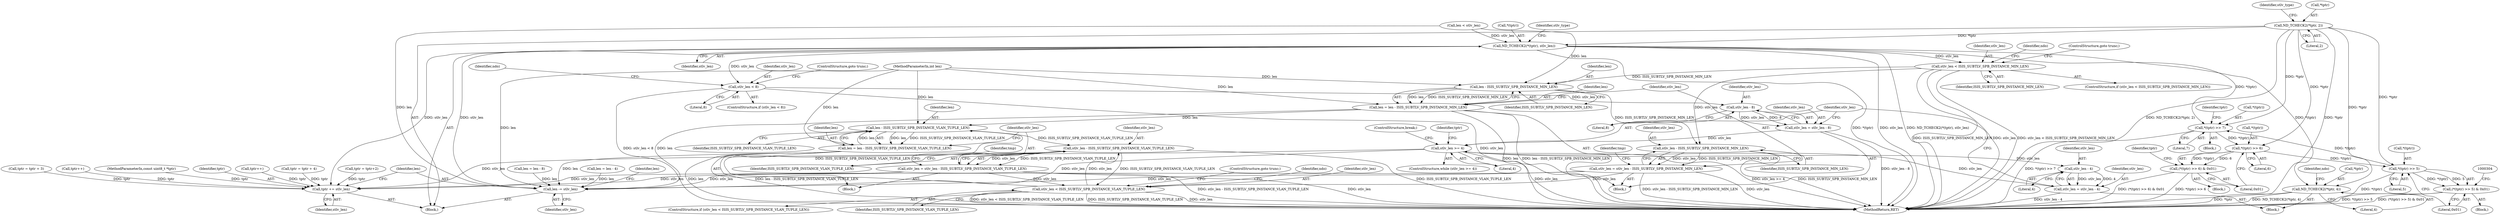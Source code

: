 digraph "0_tcpdump_b20e1639dbac84b3fcb393858521c13ad47a9d70@pointer" {
"1000116" [label="(Call,ND_TCHECK2(*tptr, 2))"];
"1000153" [label="(Call,ND_TCHECK2(*(tptr), stlv_len))"];
"1000162" [label="(Call,stlv_len < ISIS_SUBTLV_SPB_INSTANCE_MIN_LEN)"];
"1000262" [label="(Call,len - ISIS_SUBTLV_SPB_INSTANCE_MIN_LEN)"];
"1000260" [label="(Call,len = len - ISIS_SUBTLV_SPB_INSTANCE_MIN_LEN)"];
"1000344" [label="(Call,len - ISIS_SUBTLV_SPB_INSTANCE_VLAN_TUPLE_LEN)"];
"1000342" [label="(Call,len = len - ISIS_SUBTLV_SPB_INSTANCE_VLAN_TUPLE_LEN)"];
"1000472" [label="(Call,len -= stlv_len)"];
"1000349" [label="(Call,stlv_len - ISIS_SUBTLV_SPB_INSTANCE_VLAN_TUPLE_LEN)"];
"1000274" [label="(Call,stlv_len < ISIS_SUBTLV_SPB_INSTANCE_VLAN_TUPLE_LEN)"];
"1000347" [label="(Call,stlv_len = stlv_len - ISIS_SUBTLV_SPB_INSTANCE_VLAN_TUPLE_LEN)"];
"1000469" [label="(Call,tptr += stlv_len)"];
"1000267" [label="(Call,stlv_len - ISIS_SUBTLV_SPB_INSTANCE_MIN_LEN)"];
"1000265" [label="(Call,stlv_len = stlv_len - ISIS_SUBTLV_SPB_INSTANCE_MIN_LEN)"];
"1000284" [label="(Call,*(tptr) >> 7)"];
"1000290" [label="(Call,*(tptr) >> 6)"];
"1000289" [label="(Call,(*(tptr) >> 6) & 0x01)"];
"1000297" [label="(Call,*(tptr) >> 5)"];
"1000296" [label="(Call,(*(tptr) >> 5) & 0x01)"];
"1000357" [label="(Call,stlv_len < 8)"];
"1000411" [label="(Call,stlv_len - 8)"];
"1000409" [label="(Call,stlv_len = stlv_len - 8)"];
"1000415" [label="(Call,stlv_len >= 4)"];
"1000463" [label="(Call,stlv_len - 4)"];
"1000461" [label="(Call,stlv_len = stlv_len - 4)"];
"1000419" [label="(Call,ND_TCHECK2(*tptr, 4))"];
"1000363" [label="(Identifier,ndo)"];
"1000105" [label="(MethodParameterIn,const uint8_t *tptr)"];
"1000490" [label="(MethodReturn,RET)"];
"1000359" [label="(Literal,8)"];
"1000470" [label="(Identifier,tptr)"];
"1000422" [label="(Literal,4)"];
"1000267" [label="(Call,stlv_len - ISIS_SUBTLV_SPB_INSTANCE_MIN_LEN)"];
"1000297" [label="(Call,*(tptr) >> 5)"];
"1000274" [label="(Call,stlv_len < ISIS_SUBTLV_SPB_INSTANCE_VLAN_TUPLE_LEN)"];
"1000296" [label="(Call,(*(tptr) >> 5) & 0x01)"];
"1000419" [label="(Call,ND_TCHECK2(*tptr, 4))"];
"1000258" [label="(Call,tptr++)"];
"1000466" [label="(ControlStructure,break;)"];
"1000416" [label="(Identifier,stlv_len)"];
"1000346" [label="(Identifier,ISIS_SUBTLV_SPB_INSTANCE_VLAN_TUPLE_LEN)"];
"1000348" [label="(Identifier,stlv_len)"];
"1000357" [label="(Call,stlv_len < 8)"];
"1000353" [label="(Identifier,tmp)"];
"1000451" [label="(Call,tptr = tptr + 4)"];
"1000464" [label="(Identifier,stlv_len)"];
"1000420" [label="(Call,*tptr)"];
"1000425" [label="(Identifier,ndo)"];
"1000266" [label="(Identifier,stlv_len)"];
"1000399" [label="(Call,tptr = tptr+2)"];
"1000349" [label="(Call,stlv_len - ISIS_SUBTLV_SPB_INSTANCE_VLAN_TUPLE_LEN)"];
"1000168" [label="(Identifier,ndo)"];
"1000356" [label="(ControlStructure,if (stlv_len < 8))"];
"1000421" [label="(Identifier,tptr)"];
"1000263" [label="(Identifier,len)"];
"1000473" [label="(Identifier,len)"];
"1000161" [label="(ControlStructure,if (stlv_len < ISIS_SUBTLV_SPB_INSTANCE_MIN_LEN))"];
"1000285" [label="(Call,*(tptr))"];
"1000164" [label="(Identifier,ISIS_SUBTLV_SPB_INSTANCE_MIN_LEN)"];
"1000412" [label="(Identifier,stlv_len)"];
"1000409" [label="(Call,stlv_len = stlv_len - 8)"];
"1000337" [label="(Call,tptr = tptr + 3)"];
"1000159" [label="(Block,)"];
"1000411" [label="(Call,stlv_len - 8)"];
"1000344" [label="(Call,len - ISIS_SUBTLV_SPB_INSTANCE_VLAN_TUPLE_LEN)"];
"1000469" [label="(Call,tptr += stlv_len)"];
"1000465" [label="(Literal,4)"];
"1000265" [label="(Call,stlv_len = stlv_len - ISIS_SUBTLV_SPB_INSTANCE_MIN_LEN)"];
"1000119" [label="(Literal,2)"];
"1000295" [label="(Block,)"];
"1000418" [label="(Block,)"];
"1000275" [label="(Identifier,stlv_len)"];
"1000162" [label="(Call,stlv_len < ISIS_SUBTLV_SPB_INSTANCE_MIN_LEN)"];
"1000260" [label="(Call,len = len - ISIS_SUBTLV_SPB_INSTANCE_MIN_LEN)"];
"1000165" [label="(ControlStructure,goto trunc;)"];
"1000417" [label="(Literal,4)"];
"1000154" [label="(Call,*(tptr))"];
"1000293" [label="(Literal,6)"];
"1000414" [label="(ControlStructure,while (stlv_len >= 4))"];
"1000269" [label="(Identifier,ISIS_SUBTLV_SPB_INSTANCE_MIN_LEN)"];
"1000300" [label="(Literal,5)"];
"1000153" [label="(Call,ND_TCHECK2(*(tptr), stlv_len))"];
"1000121" [label="(Identifier,stlv_type)"];
"1000350" [label="(Identifier,stlv_len)"];
"1000410" [label="(Identifier,stlv_len)"];
"1000276" [label="(Identifier,ISIS_SUBTLV_SPB_INSTANCE_VLAN_TUPLE_LEN)"];
"1000116" [label="(Call,ND_TCHECK2(*tptr, 2))"];
"1000347" [label="(Call,stlv_len = stlv_len - ISIS_SUBTLV_SPB_INSTANCE_VLAN_TUPLE_LEN)"];
"1000345" [label="(Identifier,len)"];
"1000358" [label="(Identifier,stlv_len)"];
"1000261" [label="(Identifier,len)"];
"1000149" [label="(Call,len < stlv_len)"];
"1000298" [label="(Call,*(tptr))"];
"1000351" [label="(Identifier,ISIS_SUBTLV_SPB_INSTANCE_VLAN_TUPLE_LEN)"];
"1000456" [label="(Call,len = len - 4)"];
"1000474" [label="(Identifier,stlv_len)"];
"1000288" [label="(Block,)"];
"1000283" [label="(Block,)"];
"1000106" [label="(MethodParameterIn,int len)"];
"1000277" [label="(ControlStructure,goto trunc;)"];
"1000463" [label="(Call,stlv_len - 4)"];
"1000271" [label="(Identifier,tmp)"];
"1000158" [label="(Identifier,stlv_type)"];
"1000462" [label="(Identifier,stlv_len)"];
"1000472" [label="(Call,len -= stlv_len)"];
"1000272" [label="(Block,)"];
"1000268" [label="(Identifier,stlv_len)"];
"1000262" [label="(Call,len - ISIS_SUBTLV_SPB_INSTANCE_MIN_LEN)"];
"1000415" [label="(Call,stlv_len >= 4)"];
"1000299" [label="(Identifier,tptr)"];
"1000294" [label="(Literal,0x01)"];
"1000113" [label="(Identifier,len)"];
"1000284" [label="(Call,*(tptr) >> 7)"];
"1000273" [label="(ControlStructure,if (stlv_len < ISIS_SUBTLV_SPB_INSTANCE_VLAN_TUPLE_LEN))"];
"1000301" [label="(Literal,0x01)"];
"1000471" [label="(Identifier,stlv_len)"];
"1000343" [label="(Identifier,len)"];
"1000290" [label="(Call,*(tptr) >> 6)"];
"1000163" [label="(Identifier,stlv_len)"];
"1000264" [label="(Identifier,ISIS_SUBTLV_SPB_INSTANCE_MIN_LEN)"];
"1000342" [label="(Call,len = len - ISIS_SUBTLV_SPB_INSTANCE_VLAN_TUPLE_LEN)"];
"1000413" [label="(Literal,8)"];
"1000360" [label="(ControlStructure,goto trunc;)"];
"1000291" [label="(Call,*(tptr))"];
"1000156" [label="(Identifier,stlv_len)"];
"1000280" [label="(Identifier,ndo)"];
"1000287" [label="(Literal,7)"];
"1000461" [label="(Call,stlv_len = stlv_len - 4)"];
"1000117" [label="(Call,*tptr)"];
"1000292" [label="(Identifier,tptr)"];
"1000115" [label="(Block,)"];
"1000289" [label="(Call,(*(tptr) >> 6) & 0x01)"];
"1000128" [label="(Call,tptr++)"];
"1000404" [label="(Call,len = len - 8)"];
"1000116" -> "1000115"  [label="AST: "];
"1000116" -> "1000119"  [label="CFG: "];
"1000117" -> "1000116"  [label="AST: "];
"1000119" -> "1000116"  [label="AST: "];
"1000121" -> "1000116"  [label="CFG: "];
"1000116" -> "1000490"  [label="DDG: *tptr"];
"1000116" -> "1000490"  [label="DDG: ND_TCHECK2(*tptr, 2)"];
"1000116" -> "1000153"  [label="DDG: *tptr"];
"1000116" -> "1000284"  [label="DDG: *tptr"];
"1000116" -> "1000290"  [label="DDG: *tptr"];
"1000116" -> "1000297"  [label="DDG: *tptr"];
"1000116" -> "1000419"  [label="DDG: *tptr"];
"1000153" -> "1000115"  [label="AST: "];
"1000153" -> "1000156"  [label="CFG: "];
"1000154" -> "1000153"  [label="AST: "];
"1000156" -> "1000153"  [label="AST: "];
"1000158" -> "1000153"  [label="CFG: "];
"1000153" -> "1000490"  [label="DDG: ND_TCHECK2(*(tptr), stlv_len)"];
"1000153" -> "1000490"  [label="DDG: *(tptr)"];
"1000153" -> "1000490"  [label="DDG: stlv_len"];
"1000149" -> "1000153"  [label="DDG: stlv_len"];
"1000153" -> "1000162"  [label="DDG: stlv_len"];
"1000153" -> "1000284"  [label="DDG: *(tptr)"];
"1000153" -> "1000357"  [label="DDG: stlv_len"];
"1000153" -> "1000419"  [label="DDG: *(tptr)"];
"1000153" -> "1000469"  [label="DDG: stlv_len"];
"1000153" -> "1000472"  [label="DDG: stlv_len"];
"1000162" -> "1000161"  [label="AST: "];
"1000162" -> "1000164"  [label="CFG: "];
"1000163" -> "1000162"  [label="AST: "];
"1000164" -> "1000162"  [label="AST: "];
"1000165" -> "1000162"  [label="CFG: "];
"1000168" -> "1000162"  [label="CFG: "];
"1000162" -> "1000490"  [label="DDG: ISIS_SUBTLV_SPB_INSTANCE_MIN_LEN"];
"1000162" -> "1000490"  [label="DDG: stlv_len"];
"1000162" -> "1000490"  [label="DDG: stlv_len < ISIS_SUBTLV_SPB_INSTANCE_MIN_LEN"];
"1000162" -> "1000262"  [label="DDG: ISIS_SUBTLV_SPB_INSTANCE_MIN_LEN"];
"1000162" -> "1000267"  [label="DDG: stlv_len"];
"1000262" -> "1000260"  [label="AST: "];
"1000262" -> "1000264"  [label="CFG: "];
"1000263" -> "1000262"  [label="AST: "];
"1000264" -> "1000262"  [label="AST: "];
"1000260" -> "1000262"  [label="CFG: "];
"1000262" -> "1000260"  [label="DDG: len"];
"1000262" -> "1000260"  [label="DDG: ISIS_SUBTLV_SPB_INSTANCE_MIN_LEN"];
"1000149" -> "1000262"  [label="DDG: len"];
"1000106" -> "1000262"  [label="DDG: len"];
"1000262" -> "1000267"  [label="DDG: ISIS_SUBTLV_SPB_INSTANCE_MIN_LEN"];
"1000260" -> "1000159"  [label="AST: "];
"1000261" -> "1000260"  [label="AST: "];
"1000266" -> "1000260"  [label="CFG: "];
"1000260" -> "1000490"  [label="DDG: len - ISIS_SUBTLV_SPB_INSTANCE_MIN_LEN"];
"1000260" -> "1000490"  [label="DDG: len"];
"1000106" -> "1000260"  [label="DDG: len"];
"1000260" -> "1000344"  [label="DDG: len"];
"1000260" -> "1000472"  [label="DDG: len"];
"1000344" -> "1000342"  [label="AST: "];
"1000344" -> "1000346"  [label="CFG: "];
"1000345" -> "1000344"  [label="AST: "];
"1000346" -> "1000344"  [label="AST: "];
"1000342" -> "1000344"  [label="CFG: "];
"1000344" -> "1000342"  [label="DDG: len"];
"1000344" -> "1000342"  [label="DDG: ISIS_SUBTLV_SPB_INSTANCE_VLAN_TUPLE_LEN"];
"1000342" -> "1000344"  [label="DDG: len"];
"1000106" -> "1000344"  [label="DDG: len"];
"1000274" -> "1000344"  [label="DDG: ISIS_SUBTLV_SPB_INSTANCE_VLAN_TUPLE_LEN"];
"1000344" -> "1000349"  [label="DDG: ISIS_SUBTLV_SPB_INSTANCE_VLAN_TUPLE_LEN"];
"1000342" -> "1000272"  [label="AST: "];
"1000343" -> "1000342"  [label="AST: "];
"1000348" -> "1000342"  [label="CFG: "];
"1000342" -> "1000490"  [label="DDG: len - ISIS_SUBTLV_SPB_INSTANCE_VLAN_TUPLE_LEN"];
"1000342" -> "1000490"  [label="DDG: len"];
"1000106" -> "1000342"  [label="DDG: len"];
"1000342" -> "1000472"  [label="DDG: len"];
"1000472" -> "1000115"  [label="AST: "];
"1000472" -> "1000474"  [label="CFG: "];
"1000473" -> "1000472"  [label="AST: "];
"1000474" -> "1000472"  [label="AST: "];
"1000113" -> "1000472"  [label="CFG: "];
"1000347" -> "1000472"  [label="DDG: stlv_len"];
"1000265" -> "1000472"  [label="DDG: stlv_len"];
"1000415" -> "1000472"  [label="DDG: stlv_len"];
"1000404" -> "1000472"  [label="DDG: len"];
"1000456" -> "1000472"  [label="DDG: len"];
"1000149" -> "1000472"  [label="DDG: len"];
"1000106" -> "1000472"  [label="DDG: len"];
"1000349" -> "1000347"  [label="AST: "];
"1000349" -> "1000351"  [label="CFG: "];
"1000350" -> "1000349"  [label="AST: "];
"1000351" -> "1000349"  [label="AST: "];
"1000347" -> "1000349"  [label="CFG: "];
"1000349" -> "1000490"  [label="DDG: ISIS_SUBTLV_SPB_INSTANCE_VLAN_TUPLE_LEN"];
"1000349" -> "1000274"  [label="DDG: ISIS_SUBTLV_SPB_INSTANCE_VLAN_TUPLE_LEN"];
"1000349" -> "1000347"  [label="DDG: stlv_len"];
"1000349" -> "1000347"  [label="DDG: ISIS_SUBTLV_SPB_INSTANCE_VLAN_TUPLE_LEN"];
"1000274" -> "1000349"  [label="DDG: stlv_len"];
"1000274" -> "1000273"  [label="AST: "];
"1000274" -> "1000276"  [label="CFG: "];
"1000275" -> "1000274"  [label="AST: "];
"1000276" -> "1000274"  [label="AST: "];
"1000277" -> "1000274"  [label="CFG: "];
"1000280" -> "1000274"  [label="CFG: "];
"1000274" -> "1000490"  [label="DDG: stlv_len"];
"1000274" -> "1000490"  [label="DDG: stlv_len < ISIS_SUBTLV_SPB_INSTANCE_VLAN_TUPLE_LEN"];
"1000274" -> "1000490"  [label="DDG: ISIS_SUBTLV_SPB_INSTANCE_VLAN_TUPLE_LEN"];
"1000347" -> "1000274"  [label="DDG: stlv_len"];
"1000265" -> "1000274"  [label="DDG: stlv_len"];
"1000347" -> "1000272"  [label="AST: "];
"1000348" -> "1000347"  [label="AST: "];
"1000353" -> "1000347"  [label="CFG: "];
"1000347" -> "1000490"  [label="DDG: stlv_len - ISIS_SUBTLV_SPB_INSTANCE_VLAN_TUPLE_LEN"];
"1000347" -> "1000490"  [label="DDG: stlv_len"];
"1000347" -> "1000469"  [label="DDG: stlv_len"];
"1000469" -> "1000115"  [label="AST: "];
"1000469" -> "1000471"  [label="CFG: "];
"1000470" -> "1000469"  [label="AST: "];
"1000471" -> "1000469"  [label="AST: "];
"1000473" -> "1000469"  [label="CFG: "];
"1000265" -> "1000469"  [label="DDG: stlv_len"];
"1000415" -> "1000469"  [label="DDG: stlv_len"];
"1000258" -> "1000469"  [label="DDG: tptr"];
"1000128" -> "1000469"  [label="DDG: tptr"];
"1000399" -> "1000469"  [label="DDG: tptr"];
"1000451" -> "1000469"  [label="DDG: tptr"];
"1000337" -> "1000469"  [label="DDG: tptr"];
"1000105" -> "1000469"  [label="DDG: tptr"];
"1000267" -> "1000265"  [label="AST: "];
"1000267" -> "1000269"  [label="CFG: "];
"1000268" -> "1000267"  [label="AST: "];
"1000269" -> "1000267"  [label="AST: "];
"1000265" -> "1000267"  [label="CFG: "];
"1000267" -> "1000490"  [label="DDG: ISIS_SUBTLV_SPB_INSTANCE_MIN_LEN"];
"1000267" -> "1000265"  [label="DDG: stlv_len"];
"1000267" -> "1000265"  [label="DDG: ISIS_SUBTLV_SPB_INSTANCE_MIN_LEN"];
"1000265" -> "1000159"  [label="AST: "];
"1000266" -> "1000265"  [label="AST: "];
"1000271" -> "1000265"  [label="CFG: "];
"1000265" -> "1000490"  [label="DDG: stlv_len - ISIS_SUBTLV_SPB_INSTANCE_MIN_LEN"];
"1000265" -> "1000490"  [label="DDG: stlv_len"];
"1000284" -> "1000283"  [label="AST: "];
"1000284" -> "1000287"  [label="CFG: "];
"1000285" -> "1000284"  [label="AST: "];
"1000287" -> "1000284"  [label="AST: "];
"1000292" -> "1000284"  [label="CFG: "];
"1000284" -> "1000490"  [label="DDG: *(tptr) >> 7"];
"1000297" -> "1000284"  [label="DDG: *(tptr)"];
"1000284" -> "1000290"  [label="DDG: *(tptr)"];
"1000290" -> "1000289"  [label="AST: "];
"1000290" -> "1000293"  [label="CFG: "];
"1000291" -> "1000290"  [label="AST: "];
"1000293" -> "1000290"  [label="AST: "];
"1000294" -> "1000290"  [label="CFG: "];
"1000290" -> "1000289"  [label="DDG: *(tptr)"];
"1000290" -> "1000289"  [label="DDG: 6"];
"1000290" -> "1000297"  [label="DDG: *(tptr)"];
"1000289" -> "1000288"  [label="AST: "];
"1000289" -> "1000294"  [label="CFG: "];
"1000294" -> "1000289"  [label="AST: "];
"1000299" -> "1000289"  [label="CFG: "];
"1000289" -> "1000490"  [label="DDG: *(tptr) >> 6"];
"1000289" -> "1000490"  [label="DDG: (*(tptr) >> 6) & 0x01"];
"1000297" -> "1000296"  [label="AST: "];
"1000297" -> "1000300"  [label="CFG: "];
"1000298" -> "1000297"  [label="AST: "];
"1000300" -> "1000297"  [label="AST: "];
"1000301" -> "1000297"  [label="CFG: "];
"1000297" -> "1000490"  [label="DDG: *(tptr)"];
"1000297" -> "1000296"  [label="DDG: *(tptr)"];
"1000297" -> "1000296"  [label="DDG: 5"];
"1000296" -> "1000295"  [label="AST: "];
"1000296" -> "1000301"  [label="CFG: "];
"1000301" -> "1000296"  [label="AST: "];
"1000304" -> "1000296"  [label="CFG: "];
"1000296" -> "1000490"  [label="DDG: (*(tptr) >> 5) & 0x01"];
"1000296" -> "1000490"  [label="DDG: *(tptr) >> 5"];
"1000357" -> "1000356"  [label="AST: "];
"1000357" -> "1000359"  [label="CFG: "];
"1000358" -> "1000357"  [label="AST: "];
"1000359" -> "1000357"  [label="AST: "];
"1000360" -> "1000357"  [label="CFG: "];
"1000363" -> "1000357"  [label="CFG: "];
"1000357" -> "1000490"  [label="DDG: stlv_len < 8"];
"1000357" -> "1000490"  [label="DDG: stlv_len"];
"1000357" -> "1000411"  [label="DDG: stlv_len"];
"1000411" -> "1000409"  [label="AST: "];
"1000411" -> "1000413"  [label="CFG: "];
"1000412" -> "1000411"  [label="AST: "];
"1000413" -> "1000411"  [label="AST: "];
"1000409" -> "1000411"  [label="CFG: "];
"1000411" -> "1000409"  [label="DDG: stlv_len"];
"1000411" -> "1000409"  [label="DDG: 8"];
"1000409" -> "1000159"  [label="AST: "];
"1000410" -> "1000409"  [label="AST: "];
"1000416" -> "1000409"  [label="CFG: "];
"1000409" -> "1000490"  [label="DDG: stlv_len - 8"];
"1000409" -> "1000415"  [label="DDG: stlv_len"];
"1000415" -> "1000414"  [label="AST: "];
"1000415" -> "1000417"  [label="CFG: "];
"1000416" -> "1000415"  [label="AST: "];
"1000417" -> "1000415"  [label="AST: "];
"1000421" -> "1000415"  [label="CFG: "];
"1000466" -> "1000415"  [label="CFG: "];
"1000415" -> "1000490"  [label="DDG: stlv_len"];
"1000415" -> "1000490"  [label="DDG: stlv_len >= 4"];
"1000461" -> "1000415"  [label="DDG: stlv_len"];
"1000415" -> "1000463"  [label="DDG: stlv_len"];
"1000463" -> "1000461"  [label="AST: "];
"1000463" -> "1000465"  [label="CFG: "];
"1000464" -> "1000463"  [label="AST: "];
"1000465" -> "1000463"  [label="AST: "];
"1000461" -> "1000463"  [label="CFG: "];
"1000463" -> "1000461"  [label="DDG: stlv_len"];
"1000463" -> "1000461"  [label="DDG: 4"];
"1000461" -> "1000418"  [label="AST: "];
"1000462" -> "1000461"  [label="AST: "];
"1000416" -> "1000461"  [label="CFG: "];
"1000461" -> "1000490"  [label="DDG: stlv_len - 4"];
"1000419" -> "1000418"  [label="AST: "];
"1000419" -> "1000422"  [label="CFG: "];
"1000420" -> "1000419"  [label="AST: "];
"1000422" -> "1000419"  [label="AST: "];
"1000425" -> "1000419"  [label="CFG: "];
"1000419" -> "1000490"  [label="DDG: *tptr"];
"1000419" -> "1000490"  [label="DDG: ND_TCHECK2(*tptr, 4)"];
}
